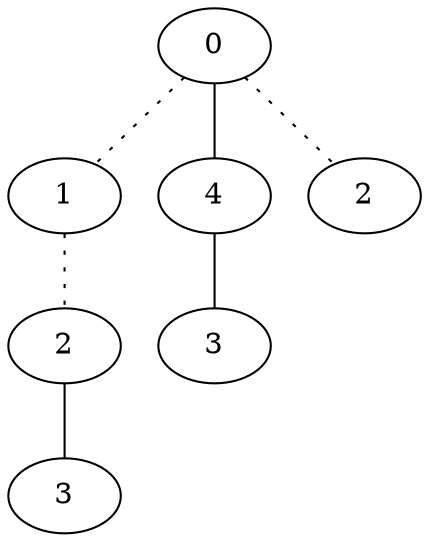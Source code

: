 graph {
a0[label=0];
a1[label=1];
a2[label=2];
a3[label=3];
a4[label=4];
a5[label=3];
a6[label=2];
a0 -- a1 [style=dotted];
a0 -- a4;
a0 -- a6 [style=dotted];
a1 -- a2 [style=dotted];
a2 -- a3;
a4 -- a5;
}
